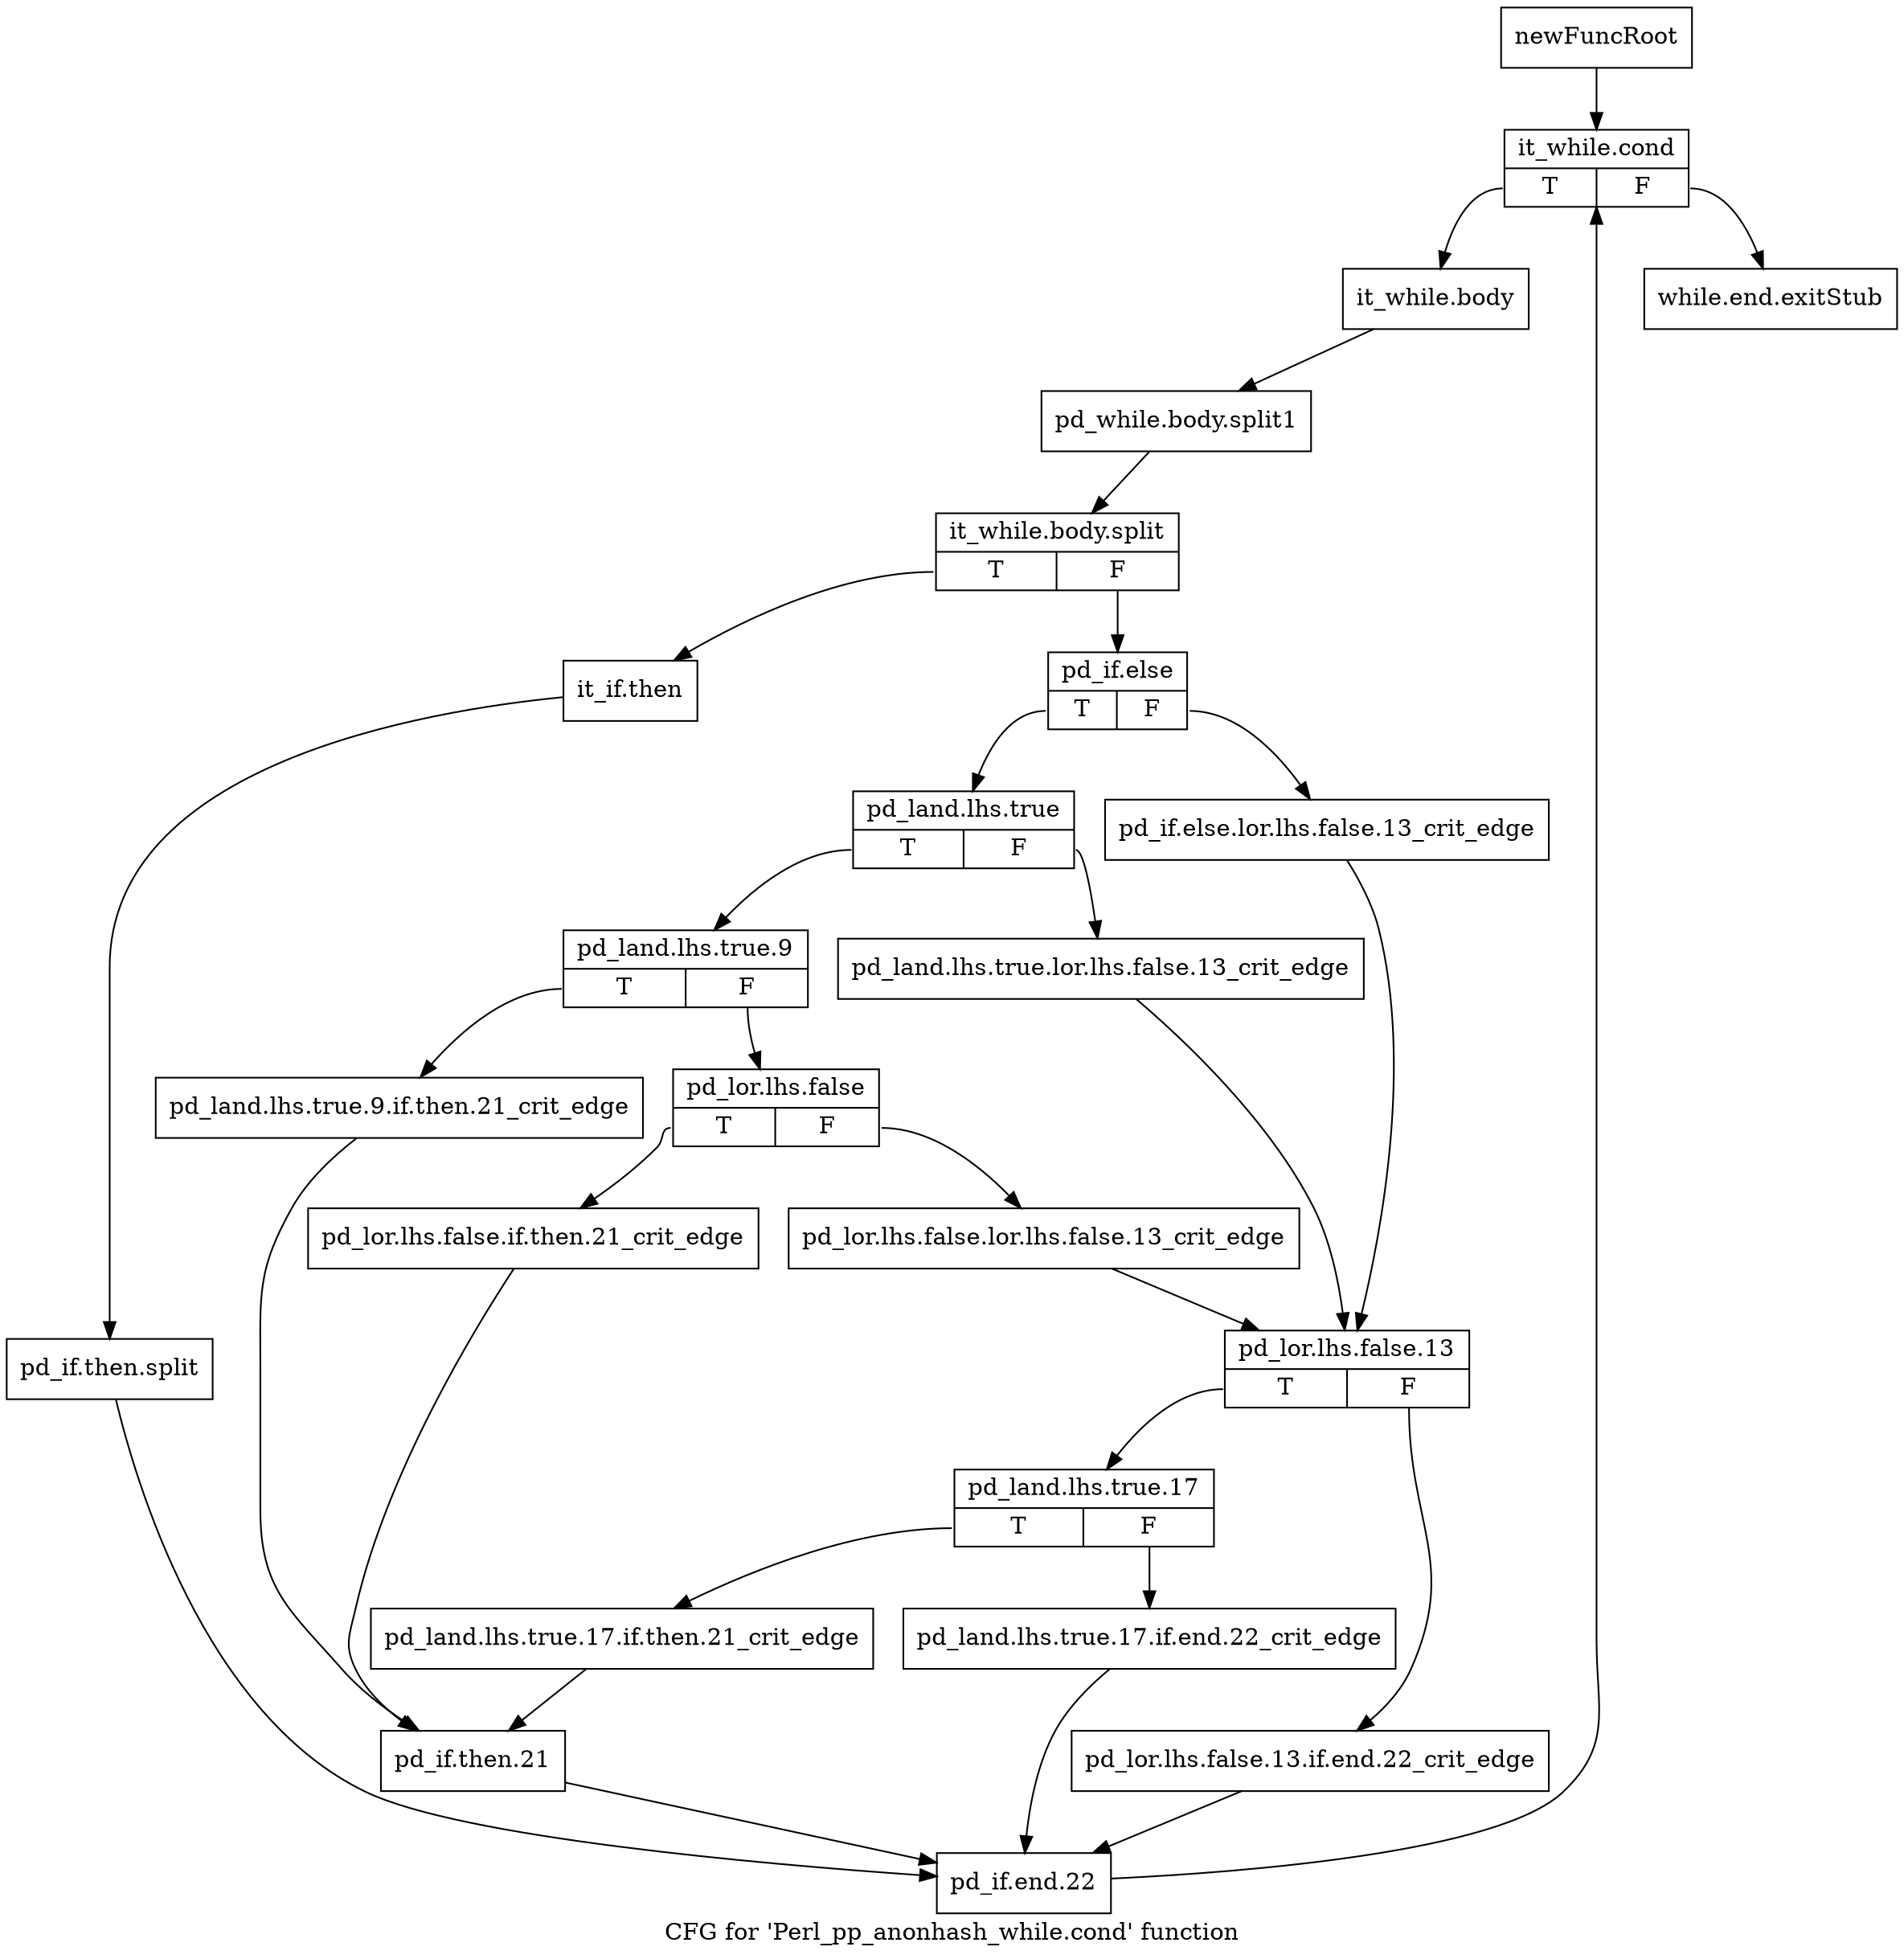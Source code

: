 digraph "CFG for 'Perl_pp_anonhash_while.cond' function" {
	label="CFG for 'Perl_pp_anonhash_while.cond' function";

	Node0x4e5e9a0 [shape=record,label="{newFuncRoot}"];
	Node0x4e5e9a0 -> Node0x4e5ea40;
	Node0x4e5e9f0 [shape=record,label="{while.end.exitStub}"];
	Node0x4e5ea40 [shape=record,label="{it_while.cond|{<s0>T|<s1>F}}"];
	Node0x4e5ea40:s0 -> Node0x4e5ea90;
	Node0x4e5ea40:s1 -> Node0x4e5e9f0;
	Node0x4e5ea90 [shape=record,label="{it_while.body}"];
	Node0x4e5ea90 -> Node0x65a5250;
	Node0x65a5250 [shape=record,label="{pd_while.body.split1}"];
	Node0x65a5250 -> Node0x65f9410;
	Node0x65f9410 [shape=record,label="{it_while.body.split|{<s0>T|<s1>F}}"];
	Node0x65f9410:s0 -> Node0x4e5ef90;
	Node0x65f9410:s1 -> Node0x4e5eae0;
	Node0x4e5eae0 [shape=record,label="{pd_if.else|{<s0>T|<s1>F}}"];
	Node0x4e5eae0:s0 -> Node0x4e5eb80;
	Node0x4e5eae0:s1 -> Node0x4e5eb30;
	Node0x4e5eb30 [shape=record,label="{pd_if.else.lor.lhs.false.13_crit_edge}"];
	Node0x4e5eb30 -> Node0x4e5ed10;
	Node0x4e5eb80 [shape=record,label="{pd_land.lhs.true|{<s0>T|<s1>F}}"];
	Node0x4e5eb80:s0 -> Node0x4e5ec20;
	Node0x4e5eb80:s1 -> Node0x4e5ebd0;
	Node0x4e5ebd0 [shape=record,label="{pd_land.lhs.true.lor.lhs.false.13_crit_edge}"];
	Node0x4e5ebd0 -> Node0x4e5ed10;
	Node0x4e5ec20 [shape=record,label="{pd_land.lhs.true.9|{<s0>T|<s1>F}}"];
	Node0x4e5ec20:s0 -> Node0x4e5eef0;
	Node0x4e5ec20:s1 -> Node0x4e5ec70;
	Node0x4e5ec70 [shape=record,label="{pd_lor.lhs.false|{<s0>T|<s1>F}}"];
	Node0x4e5ec70:s0 -> Node0x4e5eea0;
	Node0x4e5ec70:s1 -> Node0x4e5ecc0;
	Node0x4e5ecc0 [shape=record,label="{pd_lor.lhs.false.lor.lhs.false.13_crit_edge}"];
	Node0x4e5ecc0 -> Node0x4e5ed10;
	Node0x4e5ed10 [shape=record,label="{pd_lor.lhs.false.13|{<s0>T|<s1>F}}"];
	Node0x4e5ed10:s0 -> Node0x4e5edb0;
	Node0x4e5ed10:s1 -> Node0x4e5ed60;
	Node0x4e5ed60 [shape=record,label="{pd_lor.lhs.false.13.if.end.22_crit_edge}"];
	Node0x4e5ed60 -> Node0x4e5efe0;
	Node0x4e5edb0 [shape=record,label="{pd_land.lhs.true.17|{<s0>T|<s1>F}}"];
	Node0x4e5edb0:s0 -> Node0x4e5ee50;
	Node0x4e5edb0:s1 -> Node0x4e5ee00;
	Node0x4e5ee00 [shape=record,label="{pd_land.lhs.true.17.if.end.22_crit_edge}"];
	Node0x4e5ee00 -> Node0x4e5efe0;
	Node0x4e5ee50 [shape=record,label="{pd_land.lhs.true.17.if.then.21_crit_edge}"];
	Node0x4e5ee50 -> Node0x4e5ef40;
	Node0x4e5eea0 [shape=record,label="{pd_lor.lhs.false.if.then.21_crit_edge}"];
	Node0x4e5eea0 -> Node0x4e5ef40;
	Node0x4e5eef0 [shape=record,label="{pd_land.lhs.true.9.if.then.21_crit_edge}"];
	Node0x4e5eef0 -> Node0x4e5ef40;
	Node0x4e5ef40 [shape=record,label="{pd_if.then.21}"];
	Node0x4e5ef40 -> Node0x4e5efe0;
	Node0x4e5ef90 [shape=record,label="{it_if.then}"];
	Node0x4e5ef90 -> Node0x4e52a90;
	Node0x4e52a90 [shape=record,label="{pd_if.then.split}"];
	Node0x4e52a90 -> Node0x4e5efe0;
	Node0x4e5efe0 [shape=record,label="{pd_if.end.22}"];
	Node0x4e5efe0 -> Node0x4e5ea40;
}
